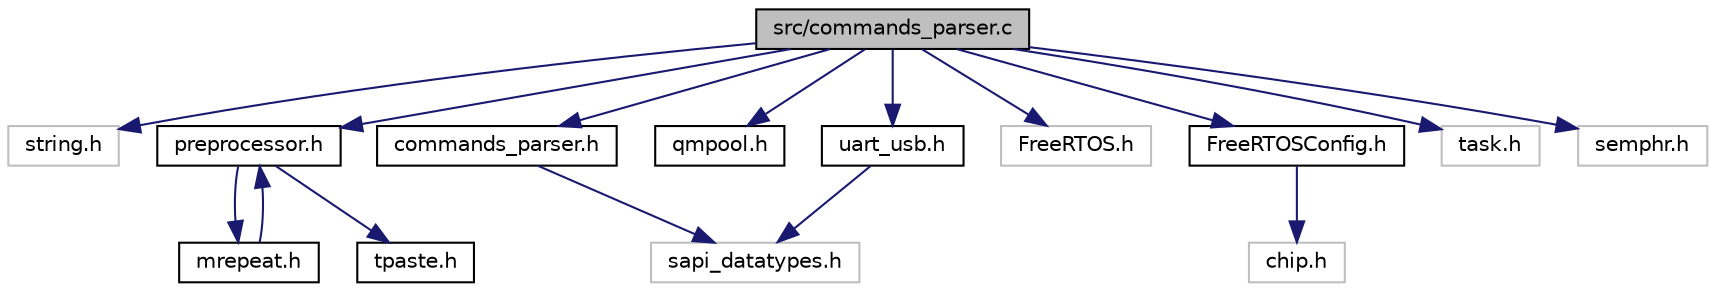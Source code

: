 digraph "src/commands_parser.c"
{
  edge [fontname="Helvetica",fontsize="10",labelfontname="Helvetica",labelfontsize="10"];
  node [fontname="Helvetica",fontsize="10",shape=record];
  Node1 [label="src/commands_parser.c",height=0.2,width=0.4,color="black", fillcolor="grey75", style="filled", fontcolor="black"];
  Node1 -> Node2 [color="midnightblue",fontsize="10",style="solid"];
  Node2 [label="string.h",height=0.2,width=0.4,color="grey75", fillcolor="white", style="filled"];
  Node1 -> Node3 [color="midnightblue",fontsize="10",style="solid"];
  Node3 [label="commands_parser.h",height=0.2,width=0.4,color="black", fillcolor="white", style="filled",URL="$commands__parser_8h.html",tooltip="Implementacion del parser de los paquetes. "];
  Node3 -> Node4 [color="midnightblue",fontsize="10",style="solid"];
  Node4 [label="sapi_datatypes.h",height=0.2,width=0.4,color="grey75", fillcolor="white", style="filled"];
  Node1 -> Node5 [color="midnightblue",fontsize="10",style="solid"];
  Node5 [label="preprocessor.h",height=0.2,width=0.4,color="black", fillcolor="white", style="filled",URL="$preprocessor_8h.html"];
  Node5 -> Node6 [color="midnightblue",fontsize="10",style="solid"];
  Node6 [label="tpaste.h",height=0.2,width=0.4,color="black", fillcolor="white", style="filled",URL="$tpaste_8h.html"];
  Node5 -> Node7 [color="midnightblue",fontsize="10",style="solid"];
  Node7 [label="mrepeat.h",height=0.2,width=0.4,color="black", fillcolor="white", style="filled",URL="$mrepeat_8h.html",tooltip="Definicion de instanciador de estructura de datos repetitiva horizontal. "];
  Node7 -> Node5 [color="midnightblue",fontsize="10",style="solid"];
  Node1 -> Node8 [color="midnightblue",fontsize="10",style="solid"];
  Node8 [label="qmpool.h",height=0.2,width=0.4,color="black", fillcolor="white", style="filled",URL="$qmpool_8h.html",tooltip="QP native, platform-independent memory pool QMPool interface. "];
  Node1 -> Node9 [color="midnightblue",fontsize="10",style="solid"];
  Node9 [label="uart_usb.h",height=0.2,width=0.4,color="black", fillcolor="white", style="filled",URL="$uart__usb_8h.html",tooltip="Implementacion del driver de la UART 2 (UART USB) de la EDU-CIAA. "];
  Node9 -> Node4 [color="midnightblue",fontsize="10",style="solid"];
  Node1 -> Node10 [color="midnightblue",fontsize="10",style="solid"];
  Node10 [label="FreeRTOS.h",height=0.2,width=0.4,color="grey75", fillcolor="white", style="filled"];
  Node1 -> Node11 [color="midnightblue",fontsize="10",style="solid"];
  Node11 [label="FreeRTOSConfig.h",height=0.2,width=0.4,color="black", fillcolor="white", style="filled",URL="$FreeRTOSConfig_8h_source.html"];
  Node11 -> Node12 [color="midnightblue",fontsize="10",style="solid"];
  Node12 [label="chip.h",height=0.2,width=0.4,color="grey75", fillcolor="white", style="filled"];
  Node1 -> Node13 [color="midnightblue",fontsize="10",style="solid"];
  Node13 [label="task.h",height=0.2,width=0.4,color="grey75", fillcolor="white", style="filled"];
  Node1 -> Node14 [color="midnightblue",fontsize="10",style="solid"];
  Node14 [label="semphr.h",height=0.2,width=0.4,color="grey75", fillcolor="white", style="filled"];
}
